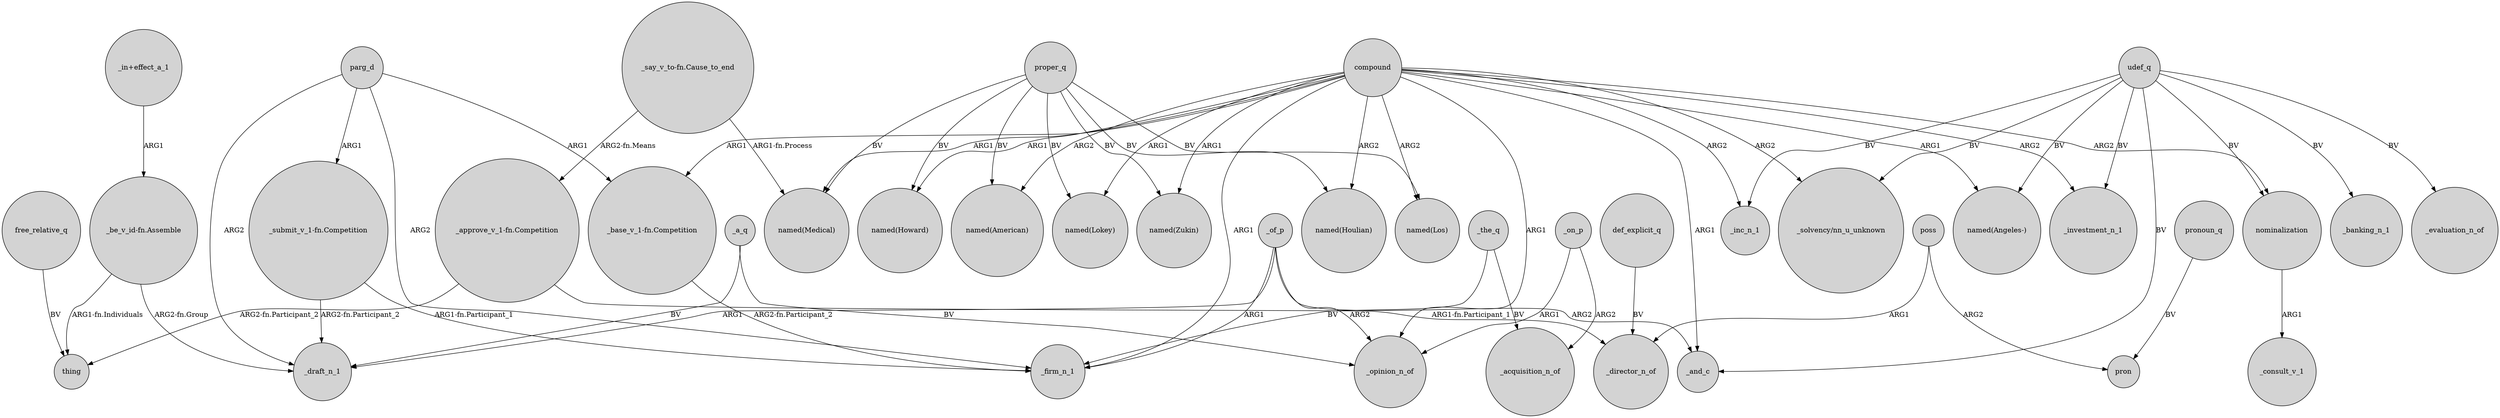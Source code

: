 digraph {
	node [shape=circle style=filled]
	proper_q -> "named(Zukin)" [label=BV]
	compound -> _and_c [label=ARG1]
	_of_p -> _and_c [label=ARG2]
	"_say_v_to-fn.Cause_to_end" -> "_approve_v_1-fn.Competition" [label="ARG2-fn.Means"]
	def_explicit_q -> _director_n_of [label=BV]
	compound -> _investment_n_1 [label=ARG2]
	parg_d -> _draft_n_1 [label=ARG2]
	"_say_v_to-fn.Cause_to_end" -> "named(Medical)" [label="ARG1-fn.Process"]
	udef_q -> nominalization [label=BV]
	"_in+effect_a_1" -> "_be_v_id-fn.Assemble" [label=ARG1]
	poss -> _director_n_of [label=ARG1]
	_the_q -> _acquisition_n_of [label=BV]
	proper_q -> "named(Houlian)" [label=BV]
	_a_q -> _draft_n_1 [label=BV]
	udef_q -> "named(Angeles-)" [label=BV]
	proper_q -> "named(Medical)" [label=BV]
	udef_q -> _and_c [label=BV]
	proper_q -> "named(Howard)" [label=BV]
	parg_d -> _firm_n_1 [label=ARG2]
	proper_q -> "named(Lokey)" [label=BV]
	compound -> "named(Los)" [label=ARG2]
	"_be_v_id-fn.Assemble" -> _draft_n_1 [label="ARG2-fn.Group"]
	parg_d -> "_submit_v_1-fn.Competition" [label=ARG1]
	free_relative_q -> thing [label=BV]
	compound -> nominalization [label=ARG2]
	"_base_v_1-fn.Competition" -> _firm_n_1 [label="ARG2-fn.Participant_2"]
	_of_p -> _opinion_n_of [label=ARG2]
	pronoun_q -> pron [label=BV]
	udef_q -> _inc_n_1 [label=BV]
	poss -> pron [label=ARG2]
	compound -> "named(Medical)" [label=ARG1]
	compound -> _inc_n_1 [label=ARG2]
	compound -> "named(Zukin)" [label=ARG1]
	_the_q -> _firm_n_1 [label=BV]
	nominalization -> _consult_v_1 [label=ARG1]
	_a_q -> _opinion_n_of [label=BV]
	compound -> "_solvency/nn_u_unknown" [label=ARG2]
	udef_q -> _banking_n_1 [label=BV]
	compound -> "_base_v_1-fn.Competition" [label=ARG1]
	_of_p -> _draft_n_1 [label=ARG1]
	proper_q -> "named(Los)" [label=BV]
	udef_q -> _investment_n_1 [label=BV]
	compound -> "named(Lokey)" [label=ARG1]
	compound -> _firm_n_1 [label=ARG1]
	compound -> "named(Houlian)" [label=ARG2]
	"_approve_v_1-fn.Competition" -> _director_n_of [label="ARG1-fn.Participant_1"]
	_of_p -> _firm_n_1 [label=ARG1]
	compound -> "named(American)" [label=ARG2]
	_on_p -> _acquisition_n_of [label=ARG2]
	"_submit_v_1-fn.Competition" -> _draft_n_1 [label="ARG2-fn.Participant_2"]
	compound -> _opinion_n_of [label=ARG1]
	compound -> "named(Howard)" [label=ARG1]
	proper_q -> "named(American)" [label=BV]
	udef_q -> "_solvency/nn_u_unknown" [label=BV]
	udef_q -> _evaluation_n_of [label=BV]
	"_be_v_id-fn.Assemble" -> thing [label="ARG1-fn.Individuals"]
	_on_p -> _opinion_n_of [label=ARG1]
	"_approve_v_1-fn.Competition" -> thing [label="ARG2-fn.Participant_2"]
	compound -> "named(Angeles-)" [label=ARG1]
	"_submit_v_1-fn.Competition" -> _firm_n_1 [label="ARG1-fn.Participant_1"]
	parg_d -> "_base_v_1-fn.Competition" [label=ARG1]
}
